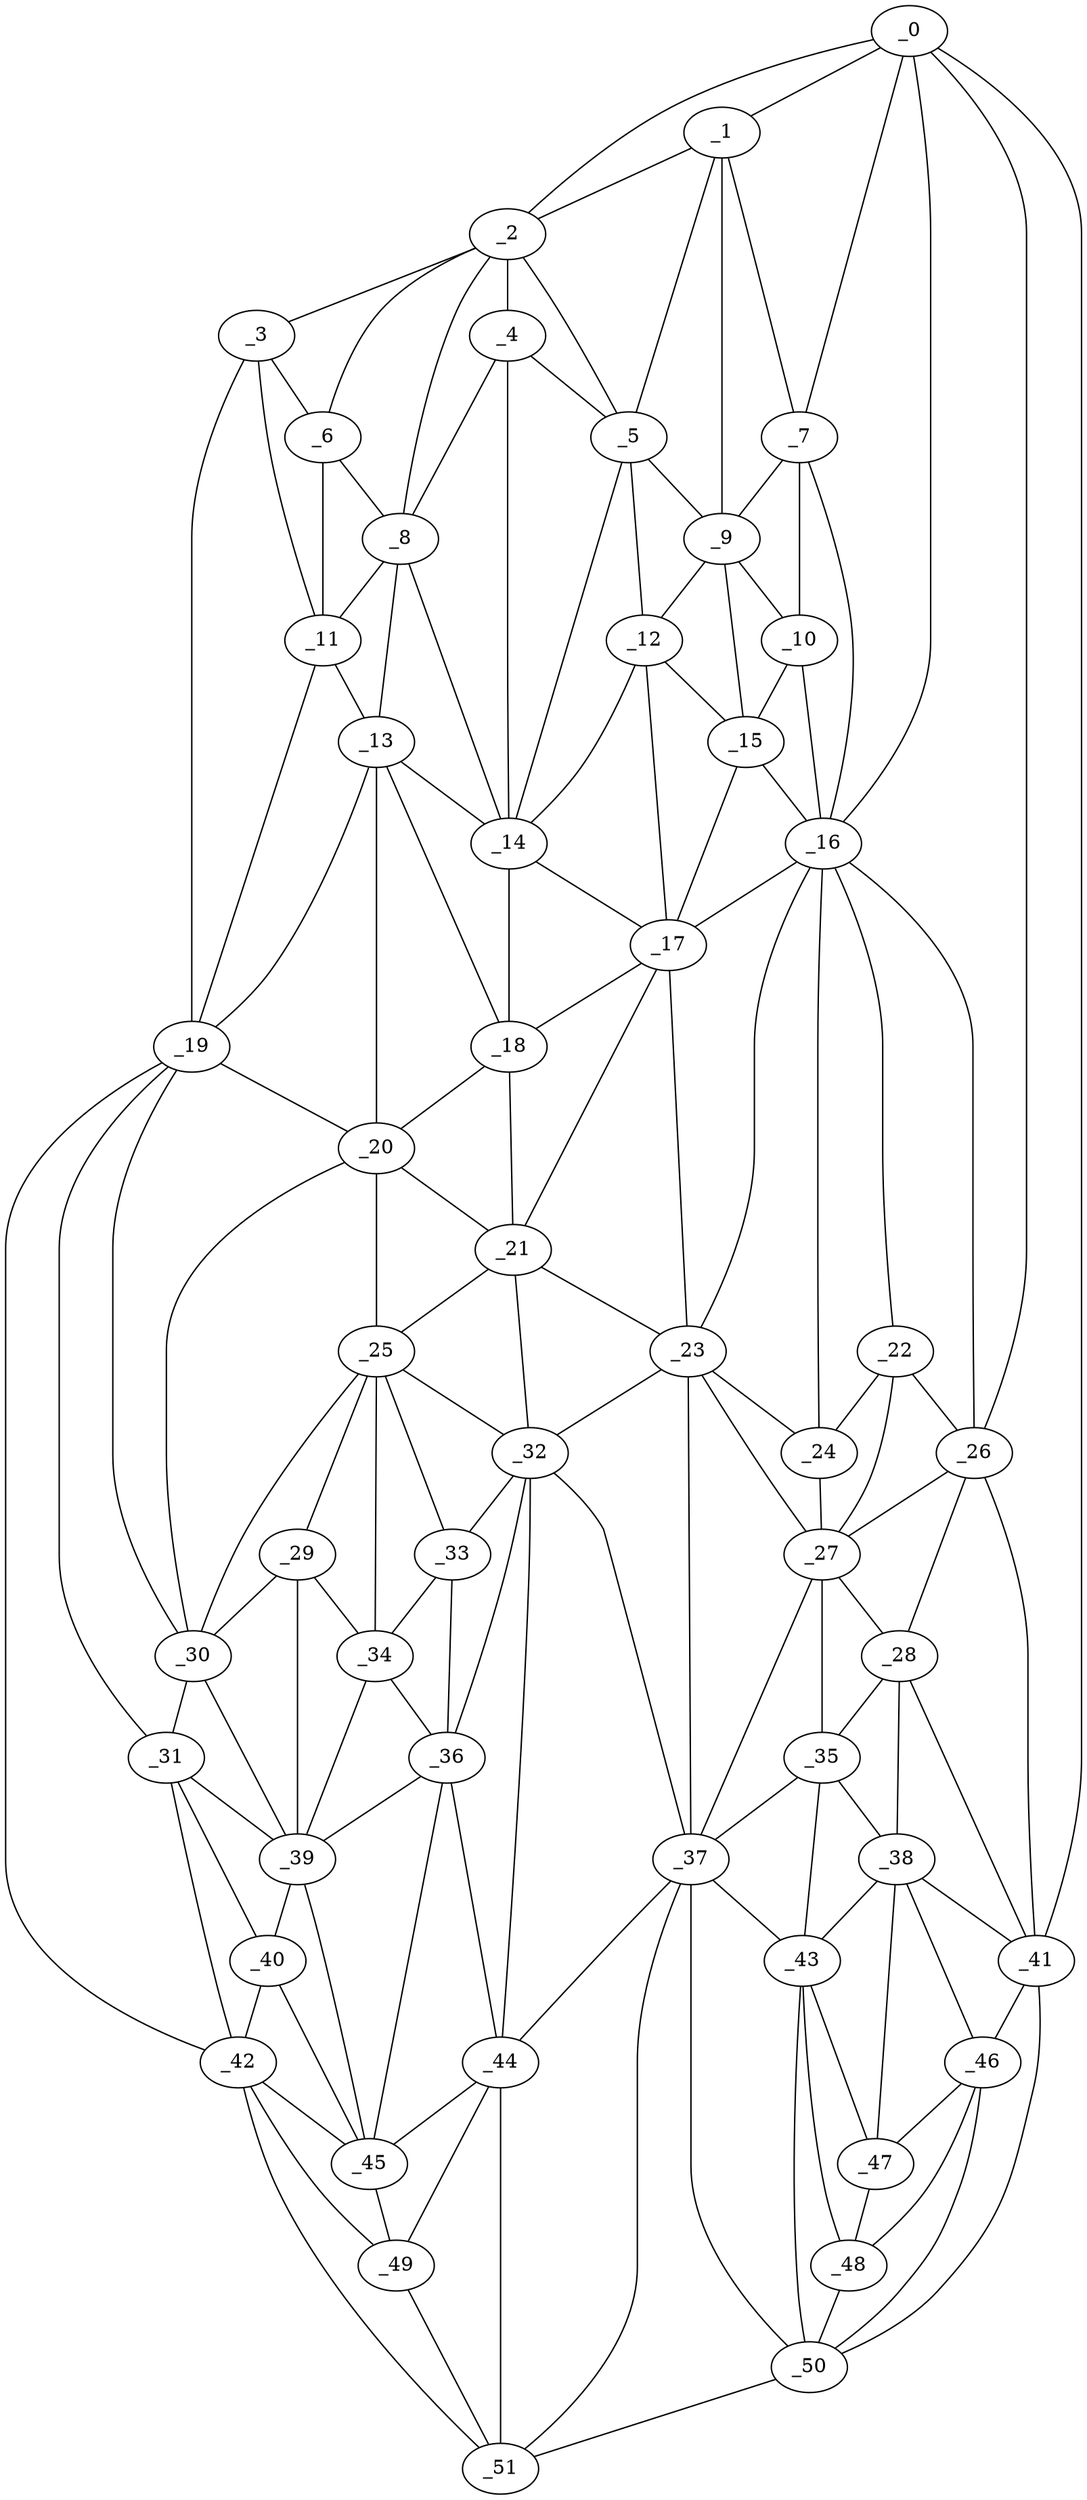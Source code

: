 graph "obj59__340.gxl" {
	_0	 [x=7,
		y=14];
	_1	 [x=12,
		y=38];
	_0 -- _1	 [valence=1];
	_2	 [x=13,
		y=95];
	_0 -- _2	 [valence=1];
	_7	 [x=22,
		y=37];
	_0 -- _7	 [valence=2];
	_16	 [x=46,
		y=46];
	_0 -- _16	 [valence=1];
	_26	 [x=75,
		y=39];
	_0 -- _26	 [valence=2];
	_41	 [x=95,
		y=15];
	_0 -- _41	 [valence=1];
	_1 -- _2	 [valence=2];
	_5	 [x=18,
		y=69];
	_1 -- _5	 [valence=1];
	_1 -- _7	 [valence=2];
	_9	 [x=26,
		y=59];
	_1 -- _9	 [valence=1];
	_3	 [x=15,
		y=110];
	_2 -- _3	 [valence=1];
	_4	 [x=17,
		y=89];
	_2 -- _4	 [valence=2];
	_2 -- _5	 [valence=2];
	_6	 [x=19,
		y=104];
	_2 -- _6	 [valence=2];
	_8	 [x=23,
		y=98];
	_2 -- _8	 [valence=1];
	_3 -- _6	 [valence=1];
	_11	 [x=34,
		y=107];
	_3 -- _11	 [valence=1];
	_19	 [x=53,
		y=117];
	_3 -- _19	 [valence=1];
	_4 -- _5	 [valence=2];
	_4 -- _8	 [valence=2];
	_14	 [x=39,
		y=77];
	_4 -- _14	 [valence=2];
	_5 -- _9	 [valence=1];
	_12	 [x=35,
		y=63];
	_5 -- _12	 [valence=2];
	_5 -- _14	 [valence=2];
	_6 -- _8	 [valence=2];
	_6 -- _11	 [valence=1];
	_7 -- _9	 [valence=2];
	_10	 [x=32,
		y=45];
	_7 -- _10	 [valence=1];
	_7 -- _16	 [valence=2];
	_8 -- _11	 [valence=2];
	_13	 [x=38,
		y=104];
	_8 -- _13	 [valence=2];
	_8 -- _14	 [valence=1];
	_9 -- _10	 [valence=2];
	_9 -- _12	 [valence=2];
	_15	 [x=40,
		y=52];
	_9 -- _15	 [valence=2];
	_10 -- _15	 [valence=1];
	_10 -- _16	 [valence=2];
	_11 -- _13	 [valence=1];
	_11 -- _19	 [valence=2];
	_12 -- _14	 [valence=2];
	_12 -- _15	 [valence=1];
	_17	 [x=48,
		y=67];
	_12 -- _17	 [valence=2];
	_13 -- _14	 [valence=2];
	_18	 [x=48,
		y=80];
	_13 -- _18	 [valence=1];
	_13 -- _19	 [valence=2];
	_20	 [x=57,
		y=90];
	_13 -- _20	 [valence=2];
	_14 -- _17	 [valence=2];
	_14 -- _18	 [valence=2];
	_15 -- _16	 [valence=2];
	_15 -- _17	 [valence=1];
	_16 -- _17	 [valence=1];
	_22	 [x=68,
		y=43];
	_16 -- _22	 [valence=2];
	_23	 [x=68,
		y=60];
	_16 -- _23	 [valence=2];
	_24	 [x=70,
		y=50];
	_16 -- _24	 [valence=1];
	_16 -- _26	 [valence=2];
	_17 -- _18	 [valence=2];
	_21	 [x=61,
		y=70];
	_17 -- _21	 [valence=1];
	_17 -- _23	 [valence=2];
	_18 -- _20	 [valence=2];
	_18 -- _21	 [valence=2];
	_19 -- _20	 [valence=2];
	_30	 [x=79,
		y=96];
	_19 -- _30	 [valence=1];
	_31	 [x=82,
		y=102];
	_19 -- _31	 [valence=1];
	_42	 [x=95,
		y=107];
	_19 -- _42	 [valence=1];
	_20 -- _21	 [valence=2];
	_25	 [x=72,
		y=84];
	_20 -- _25	 [valence=2];
	_20 -- _30	 [valence=2];
	_21 -- _23	 [valence=2];
	_21 -- _25	 [valence=1];
	_32	 [x=83,
		y=78];
	_21 -- _32	 [valence=2];
	_22 -- _24	 [valence=2];
	_22 -- _26	 [valence=2];
	_27	 [x=78,
		y=47];
	_22 -- _27	 [valence=2];
	_23 -- _24	 [valence=2];
	_23 -- _27	 [valence=2];
	_23 -- _32	 [valence=1];
	_37	 [x=91,
		y=55];
	_23 -- _37	 [valence=2];
	_24 -- _27	 [valence=1];
	_29	 [x=79,
		y=92];
	_25 -- _29	 [valence=1];
	_25 -- _30	 [valence=1];
	_25 -- _32	 [valence=2];
	_33	 [x=84,
		y=83];
	_25 -- _33	 [valence=2];
	_34	 [x=84,
		y=87];
	_25 -- _34	 [valence=2];
	_26 -- _27	 [valence=2];
	_28	 [x=79,
		y=39];
	_26 -- _28	 [valence=2];
	_26 -- _41	 [valence=2];
	_27 -- _28	 [valence=2];
	_35	 [x=87,
		y=48];
	_27 -- _35	 [valence=2];
	_27 -- _37	 [valence=2];
	_28 -- _35	 [valence=2];
	_38	 [x=92,
		y=35];
	_28 -- _38	 [valence=2];
	_28 -- _41	 [valence=1];
	_29 -- _30	 [valence=2];
	_29 -- _34	 [valence=2];
	_39	 [x=93,
		y=95];
	_29 -- _39	 [valence=1];
	_30 -- _31	 [valence=2];
	_30 -- _39	 [valence=2];
	_31 -- _39	 [valence=1];
	_40	 [x=94,
		y=101];
	_31 -- _40	 [valence=1];
	_31 -- _42	 [valence=2];
	_32 -- _33	 [valence=1];
	_36	 [x=88,
		y=86];
	_32 -- _36	 [valence=2];
	_32 -- _37	 [valence=1];
	_44	 [x=97,
		y=82];
	_32 -- _44	 [valence=2];
	_33 -- _34	 [valence=1];
	_33 -- _36	 [valence=2];
	_34 -- _36	 [valence=2];
	_34 -- _39	 [valence=2];
	_35 -- _37	 [valence=2];
	_35 -- _38	 [valence=1];
	_43	 [x=96,
		y=35];
	_35 -- _43	 [valence=2];
	_36 -- _39	 [valence=2];
	_36 -- _44	 [valence=1];
	_45	 [x=97,
		y=93];
	_36 -- _45	 [valence=1];
	_37 -- _43	 [valence=1];
	_37 -- _44	 [valence=2];
	_50	 [x=114,
		y=29];
	_37 -- _50	 [valence=2];
	_51	 [x=118,
		y=81];
	_37 -- _51	 [valence=2];
	_38 -- _41	 [valence=2];
	_38 -- _43	 [valence=2];
	_46	 [x=98,
		y=20];
	_38 -- _46	 [valence=1];
	_47	 [x=98,
		y=28];
	_38 -- _47	 [valence=2];
	_39 -- _40	 [valence=2];
	_39 -- _45	 [valence=1];
	_40 -- _42	 [valence=1];
	_40 -- _45	 [valence=2];
	_41 -- _46	 [valence=1];
	_41 -- _50	 [valence=1];
	_42 -- _45	 [valence=2];
	_49	 [x=107,
		y=87];
	_42 -- _49	 [valence=2];
	_42 -- _51	 [valence=1];
	_43 -- _47	 [valence=1];
	_48	 [x=107,
		y=28];
	_43 -- _48	 [valence=2];
	_43 -- _50	 [valence=2];
	_44 -- _45	 [valence=2];
	_44 -- _49	 [valence=2];
	_44 -- _51	 [valence=1];
	_45 -- _49	 [valence=2];
	_46 -- _47	 [valence=2];
	_46 -- _48	 [valence=2];
	_46 -- _50	 [valence=1];
	_47 -- _48	 [valence=1];
	_48 -- _50	 [valence=1];
	_49 -- _51	 [valence=2];
	_50 -- _51	 [valence=1];
}
